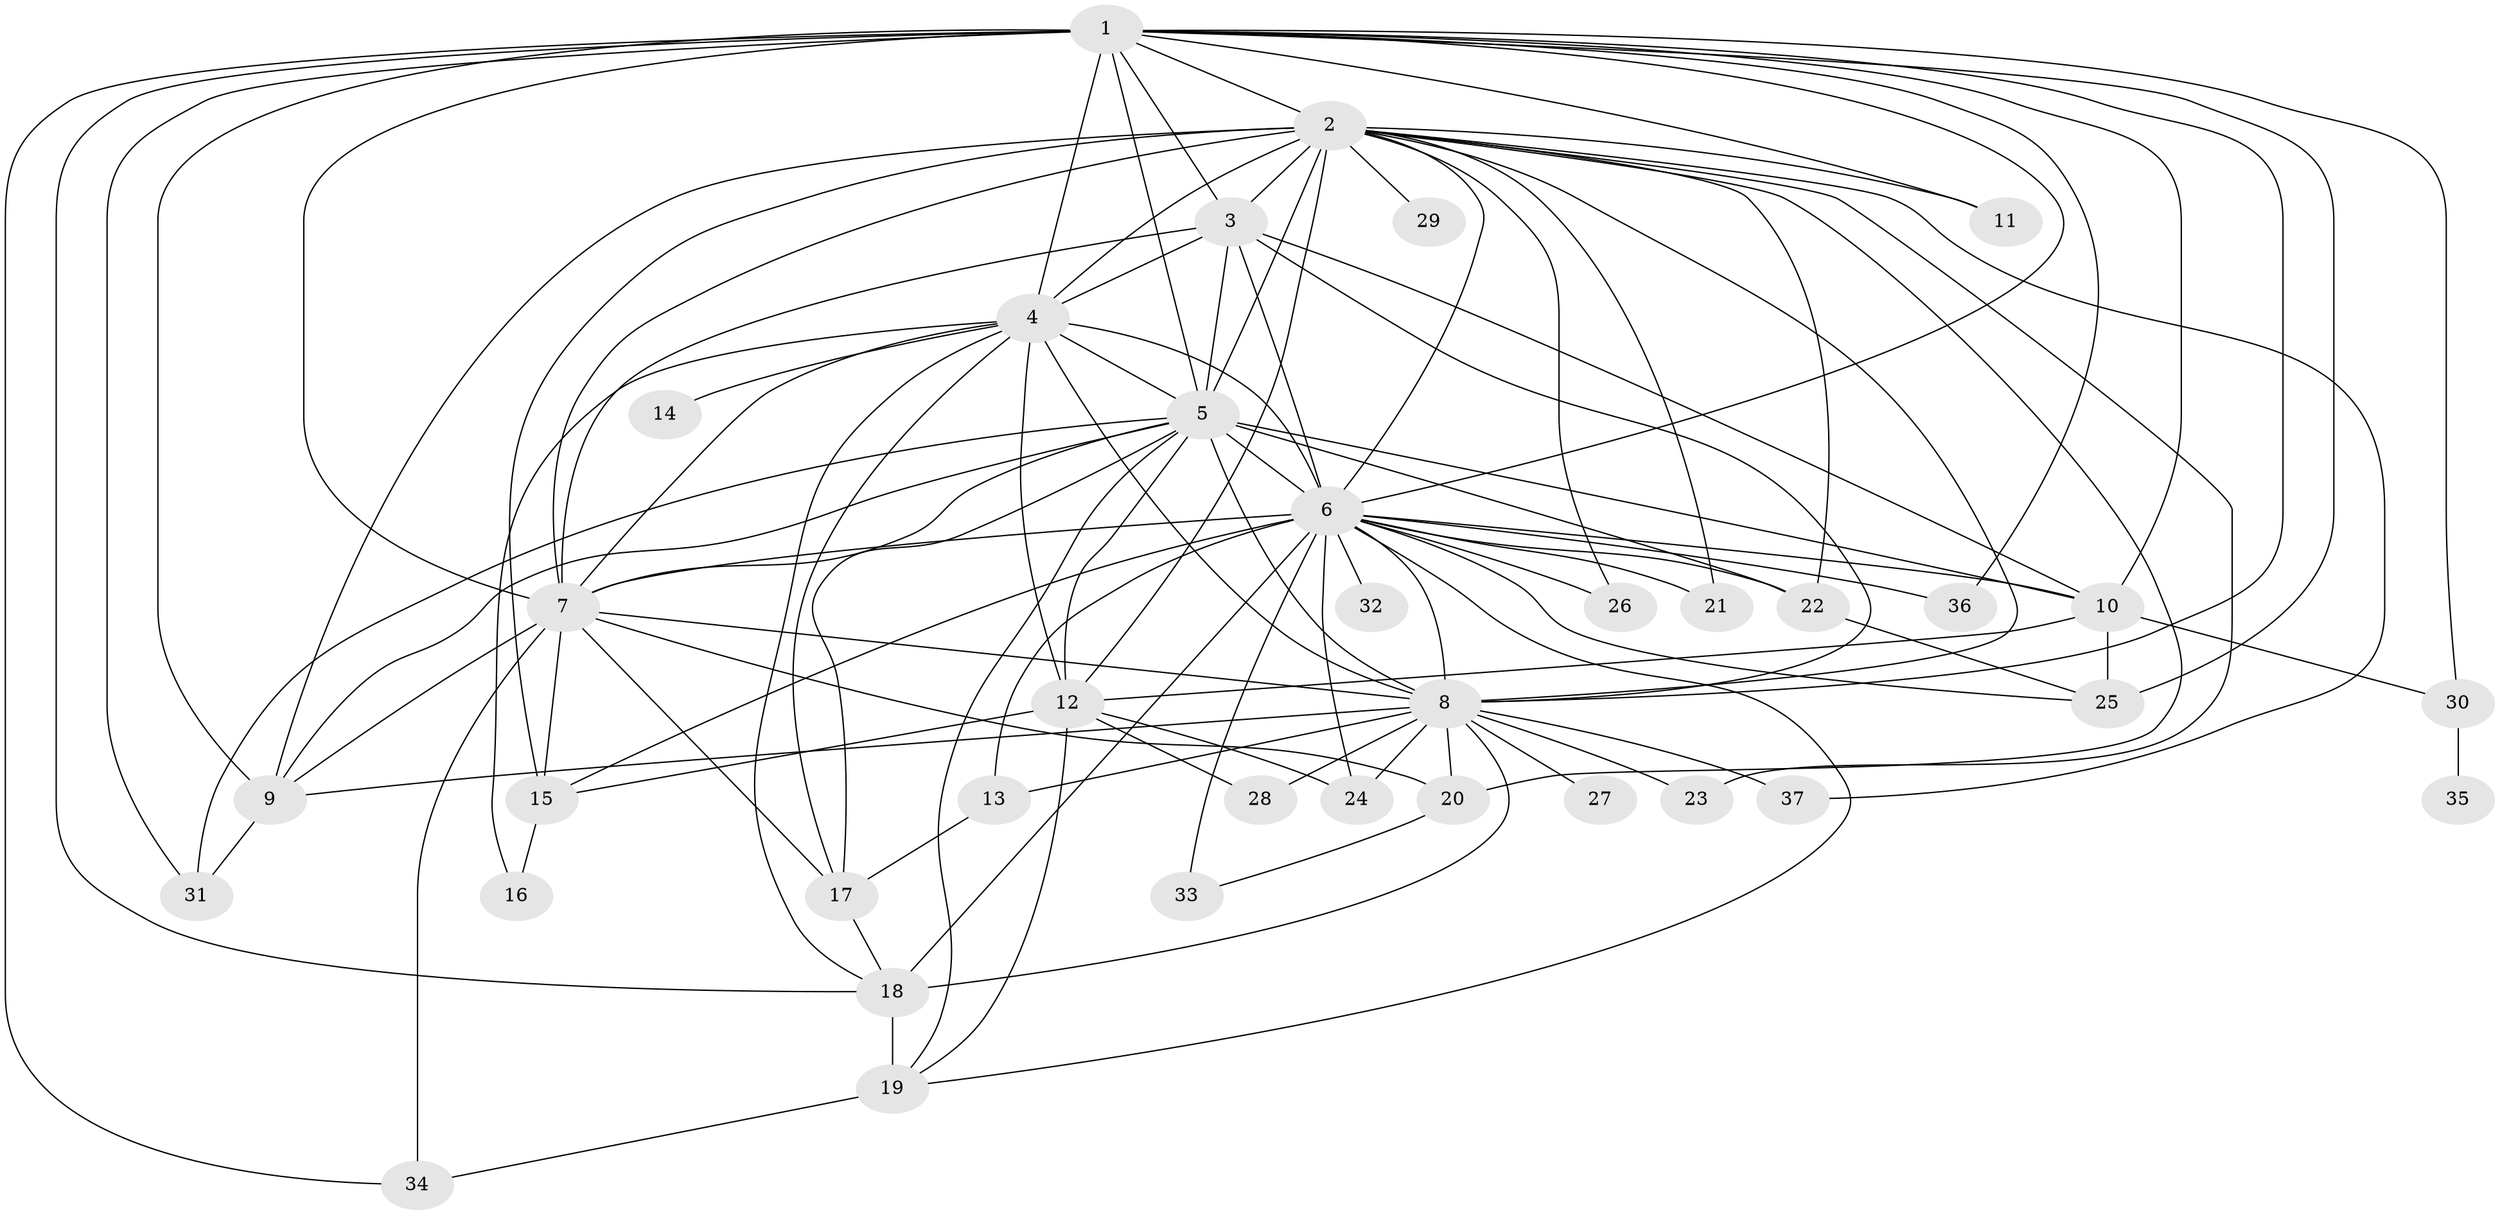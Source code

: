 // original degree distribution, {19: 0.010869565217391304, 23: 0.021739130434782608, 13: 0.010869565217391304, 17: 0.010869565217391304, 27: 0.010869565217391304, 22: 0.010869565217391304, 25: 0.010869565217391304, 18: 0.010869565217391304, 16: 0.010869565217391304, 3: 0.20652173913043478, 4: 0.07608695652173914, 2: 0.5652173913043478, 8: 0.010869565217391304, 7: 0.010869565217391304, 5: 0.010869565217391304, 6: 0.010869565217391304}
// Generated by graph-tools (version 1.1) at 2025/49/03/04/25 22:49:36]
// undirected, 37 vertices, 104 edges
graph export_dot {
  node [color=gray90,style=filled];
  1;
  2;
  3;
  4;
  5;
  6;
  7;
  8;
  9;
  10;
  11;
  12;
  13;
  14;
  15;
  16;
  17;
  18;
  19;
  20;
  21;
  22;
  23;
  24;
  25;
  26;
  27;
  28;
  29;
  30;
  31;
  32;
  33;
  34;
  35;
  36;
  37;
  1 -- 2 [weight=2.0];
  1 -- 3 [weight=3.0];
  1 -- 4 [weight=2.0];
  1 -- 5 [weight=4.0];
  1 -- 6 [weight=2.0];
  1 -- 7 [weight=3.0];
  1 -- 8 [weight=2.0];
  1 -- 9 [weight=7.0];
  1 -- 10 [weight=1.0];
  1 -- 11 [weight=1.0];
  1 -- 18 [weight=1.0];
  1 -- 25 [weight=1.0];
  1 -- 30 [weight=1.0];
  1 -- 31 [weight=1.0];
  1 -- 34 [weight=1.0];
  1 -- 36 [weight=1.0];
  2 -- 3 [weight=2.0];
  2 -- 4 [weight=2.0];
  2 -- 5 [weight=2.0];
  2 -- 6 [weight=1.0];
  2 -- 7 [weight=1.0];
  2 -- 8 [weight=1.0];
  2 -- 9 [weight=1.0];
  2 -- 11 [weight=1.0];
  2 -- 12 [weight=1.0];
  2 -- 15 [weight=1.0];
  2 -- 20 [weight=1.0];
  2 -- 21 [weight=1.0];
  2 -- 22 [weight=1.0];
  2 -- 23 [weight=1.0];
  2 -- 26 [weight=1.0];
  2 -- 29 [weight=1.0];
  2 -- 37 [weight=1.0];
  3 -- 4 [weight=1.0];
  3 -- 5 [weight=2.0];
  3 -- 6 [weight=1.0];
  3 -- 7 [weight=3.0];
  3 -- 8 [weight=1.0];
  3 -- 10 [weight=1.0];
  4 -- 5 [weight=3.0];
  4 -- 6 [weight=2.0];
  4 -- 7 [weight=1.0];
  4 -- 8 [weight=1.0];
  4 -- 12 [weight=1.0];
  4 -- 14 [weight=1.0];
  4 -- 16 [weight=1.0];
  4 -- 17 [weight=1.0];
  4 -- 18 [weight=1.0];
  5 -- 6 [weight=13.0];
  5 -- 7 [weight=2.0];
  5 -- 8 [weight=3.0];
  5 -- 9 [weight=1.0];
  5 -- 10 [weight=2.0];
  5 -- 12 [weight=2.0];
  5 -- 17 [weight=1.0];
  5 -- 19 [weight=1.0];
  5 -- 22 [weight=2.0];
  5 -- 31 [weight=1.0];
  6 -- 7 [weight=3.0];
  6 -- 8 [weight=3.0];
  6 -- 10 [weight=1.0];
  6 -- 13 [weight=1.0];
  6 -- 15 [weight=1.0];
  6 -- 18 [weight=1.0];
  6 -- 19 [weight=1.0];
  6 -- 21 [weight=1.0];
  6 -- 22 [weight=1.0];
  6 -- 24 [weight=1.0];
  6 -- 25 [weight=1.0];
  6 -- 26 [weight=1.0];
  6 -- 32 [weight=1.0];
  6 -- 33 [weight=3.0];
  6 -- 36 [weight=1.0];
  7 -- 8 [weight=1.0];
  7 -- 9 [weight=1.0];
  7 -- 15 [weight=1.0];
  7 -- 17 [weight=2.0];
  7 -- 20 [weight=3.0];
  7 -- 34 [weight=1.0];
  8 -- 9 [weight=3.0];
  8 -- 13 [weight=1.0];
  8 -- 18 [weight=1.0];
  8 -- 20 [weight=1.0];
  8 -- 23 [weight=1.0];
  8 -- 24 [weight=1.0];
  8 -- 27 [weight=1.0];
  8 -- 28 [weight=1.0];
  8 -- 37 [weight=1.0];
  9 -- 31 [weight=1.0];
  10 -- 12 [weight=1.0];
  10 -- 25 [weight=3.0];
  10 -- 30 [weight=1.0];
  12 -- 15 [weight=1.0];
  12 -- 19 [weight=1.0];
  12 -- 24 [weight=1.0];
  12 -- 28 [weight=1.0];
  13 -- 17 [weight=1.0];
  15 -- 16 [weight=1.0];
  17 -- 18 [weight=1.0];
  18 -- 19 [weight=3.0];
  19 -- 34 [weight=1.0];
  20 -- 33 [weight=2.0];
  22 -- 25 [weight=1.0];
  30 -- 35 [weight=1.0];
}

